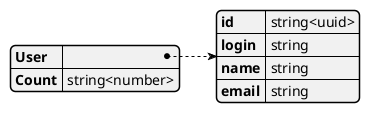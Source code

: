@startjson
{
    "User": {
        "id" : "string<uuid>",
        "login": "string",
        "name": "string",
        "email": "string"
    },
    "Count": "string<number>"
}
@endjson

